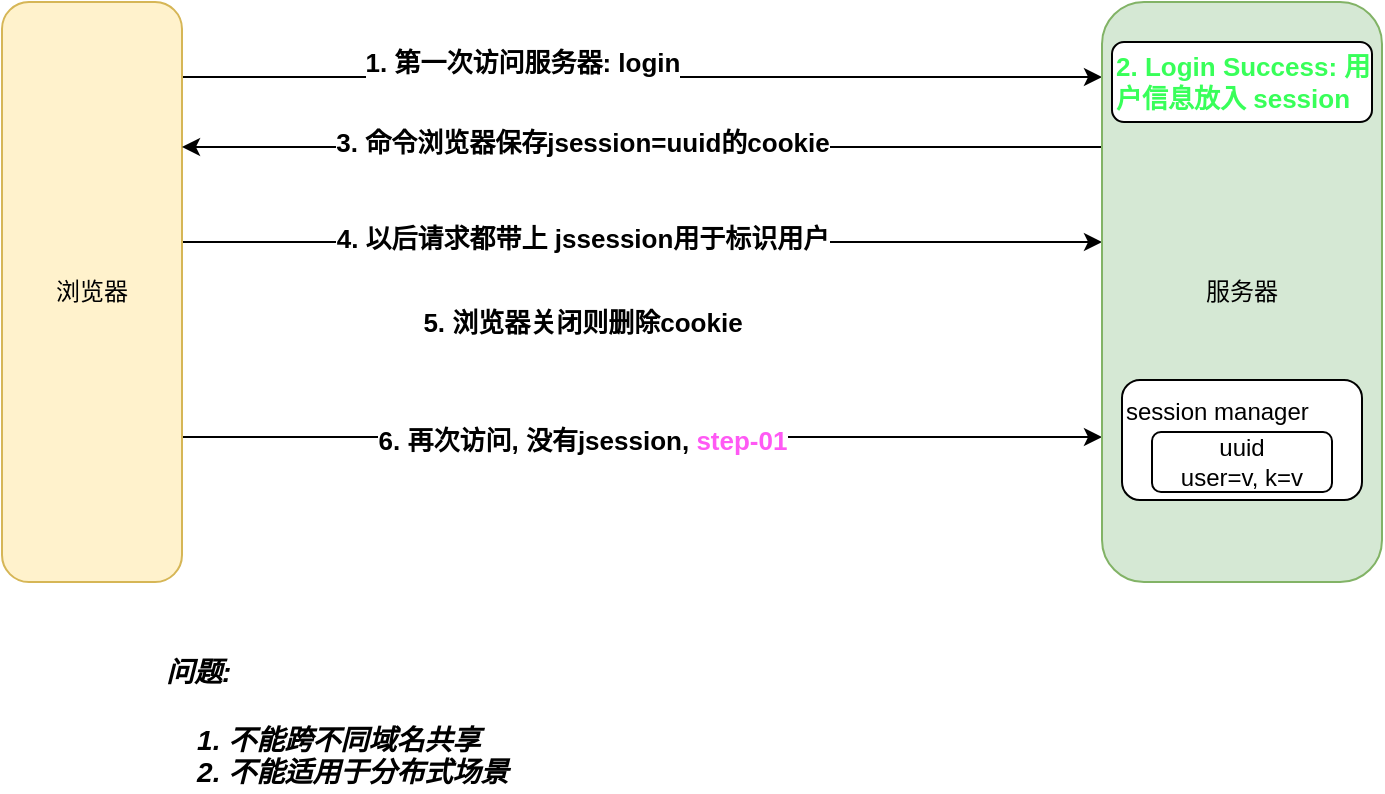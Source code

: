 <mxfile version="13.10.0" type="embed">
    <diagram id="F_Lum0Yc6uyuk4H56Udk" name="Page-1">
        <mxGraphModel dx="898" dy="1131" grid="1" gridSize="10" guides="1" tooltips="1" connect="1" arrows="1" fold="1" page="1" pageScale="1" pageWidth="850" pageHeight="1100" math="0" shadow="0">
            <root>
                <mxCell id="0"/>
                <mxCell id="1" parent="0"/>
                <mxCell id="4" style="edgeStyle=orthogonalEdgeStyle;rounded=0;orthogonalLoop=1;jettySize=auto;html=1;exitX=1;exitY=0.25;exitDx=0;exitDy=0;entryX=0;entryY=0.25;entryDx=0;entryDy=0;" edge="1" parent="1">
                    <mxGeometry relative="1" as="geometry">
                        <mxPoint x="140" y="197.5" as="sourcePoint"/>
                        <mxPoint x="600" y="197.5" as="targetPoint"/>
                    </mxGeometry>
                </mxCell>
                <mxCell id="5" value="&lt;b&gt;&lt;font style=&quot;font-size: 13px&quot;&gt;1. 第一次访问服务器: login&lt;/font&gt;&lt;/b&gt;" style="edgeLabel;html=1;align=center;verticalAlign=middle;resizable=0;points=[];" vertex="1" connectable="0" parent="4">
                    <mxGeometry x="-0.744" y="-1" relative="1" as="geometry">
                        <mxPoint x="111" y="-8.5" as="offset"/>
                    </mxGeometry>
                </mxCell>
                <mxCell id="9" style="edgeStyle=orthogonalEdgeStyle;rounded=0;orthogonalLoop=1;jettySize=auto;html=1;" edge="1" parent="1">
                    <mxGeometry relative="1" as="geometry">
                        <mxPoint x="140" y="280" as="sourcePoint"/>
                        <mxPoint x="600" y="280" as="targetPoint"/>
                    </mxGeometry>
                </mxCell>
                <mxCell id="10" value="&lt;b&gt;&lt;font style=&quot;font-size: 13px&quot;&gt;4. 以后请求都带上 jssession用于标识用户&lt;/font&gt;&lt;/b&gt;" style="edgeLabel;html=1;align=center;verticalAlign=middle;resizable=0;points=[];" vertex="1" connectable="0" parent="9">
                    <mxGeometry x="-0.709" y="2" relative="1" as="geometry">
                        <mxPoint x="133" as="offset"/>
                    </mxGeometry>
                </mxCell>
                <mxCell id="12" style="edgeStyle=orthogonalEdgeStyle;rounded=0;orthogonalLoop=1;jettySize=auto;html=1;exitX=1;exitY=0.75;exitDx=0;exitDy=0;entryX=0;entryY=0.75;entryDx=0;entryDy=0;" edge="1" parent="1" source="2" target="3">
                    <mxGeometry relative="1" as="geometry"/>
                </mxCell>
                <mxCell id="13" value="&lt;b style=&quot;font-size: 13px&quot;&gt;6. 再次访问, 没有jsession, &lt;font color=&quot;#ff59f4&quot; style=&quot;font-size: 13px&quot;&gt;step-01&lt;/font&gt;&lt;/b&gt;" style="edgeLabel;html=1;align=center;verticalAlign=middle;resizable=0;points=[];" vertex="1" connectable="0" parent="12">
                    <mxGeometry x="-0.709" relative="1" as="geometry">
                        <mxPoint x="133" y="1" as="offset"/>
                    </mxGeometry>
                </mxCell>
                <mxCell id="2" value="浏览器" style="rounded=1;whiteSpace=wrap;html=1;fillColor=#fff2cc;strokeColor=#d6b656;" vertex="1" parent="1">
                    <mxGeometry x="50" y="160" width="90" height="290" as="geometry"/>
                </mxCell>
                <mxCell id="7" style="edgeStyle=orthogonalEdgeStyle;rounded=0;orthogonalLoop=1;jettySize=auto;html=1;exitX=0;exitY=0.25;exitDx=0;exitDy=0;entryX=1;entryY=0.25;entryDx=0;entryDy=0;" edge="1" parent="1" source="3" target="2">
                    <mxGeometry relative="1" as="geometry"/>
                </mxCell>
                <mxCell id="8" value="&lt;b&gt;&lt;font style=&quot;font-size: 13px&quot;&gt;3. 命令浏览器保存jsession=uuid的cookie&lt;/font&gt;&lt;/b&gt;" style="edgeLabel;html=1;align=center;verticalAlign=middle;resizable=0;points=[];" vertex="1" connectable="0" parent="7">
                    <mxGeometry x="0.674" y="3" relative="1" as="geometry">
                        <mxPoint x="125" y="-5.5" as="offset"/>
                    </mxGeometry>
                </mxCell>
                <mxCell id="3" value="服务器" style="rounded=1;whiteSpace=wrap;html=1;fillColor=#d5e8d4;strokeColor=#82b366;" vertex="1" parent="1">
                    <mxGeometry x="600" y="160" width="140" height="290" as="geometry"/>
                </mxCell>
                <mxCell id="6" value="&lt;b&gt;&lt;font style=&quot;font-size: 13px&quot; color=&quot;#38ff59&quot;&gt;2. Login Success: 用户信息放入 session&lt;/font&gt;&lt;/b&gt;" style="rounded=1;whiteSpace=wrap;html=1;align=left;" vertex="1" parent="1">
                    <mxGeometry x="605" y="180" width="130" height="40" as="geometry"/>
                </mxCell>
                <mxCell id="11" value="&lt;b style=&quot;font-size: 11px&quot;&gt;&lt;font style=&quot;font-size: 13px&quot;&gt;5. 浏览器关闭则删除cookie&lt;/font&gt;&lt;/b&gt;" style="text;html=1;align=center;verticalAlign=middle;resizable=0;points=[];autosize=1;" vertex="1" parent="1">
                    <mxGeometry x="250" y="310" width="180" height="20" as="geometry"/>
                </mxCell>
                <mxCell id="14" value="&lt;b style=&quot;font-size: 14px&quot;&gt;&lt;i&gt;问题:&amp;nbsp;&lt;br&gt;&lt;br&gt;&amp;nbsp; &amp;nbsp; 1. 不能跨不同域名共享&lt;br&gt;&amp;nbsp; &amp;nbsp; 2. 不能适用于分布式场景&lt;br&gt;&lt;/i&gt;&lt;/b&gt;" style="text;html=1;align=left;verticalAlign=middle;resizable=0;points=[];autosize=1;" vertex="1" parent="1">
                    <mxGeometry x="130" y="485" width="190" height="70" as="geometry"/>
                </mxCell>
                <mxCell id="15" value="session manager&lt;br&gt;&lt;br&gt;&lt;br&gt;" style="rounded=1;whiteSpace=wrap;html=1;align=left;" vertex="1" parent="1">
                    <mxGeometry x="610" y="349" width="120" height="60" as="geometry"/>
                </mxCell>
                <mxCell id="16" value="uuid&lt;br&gt;user=v, k=v" style="rounded=1;whiteSpace=wrap;html=1;" vertex="1" parent="1">
                    <mxGeometry x="625" y="375" width="90" height="30" as="geometry"/>
                </mxCell>
            </root>
        </mxGraphModel>
    </diagram>
</mxfile>

